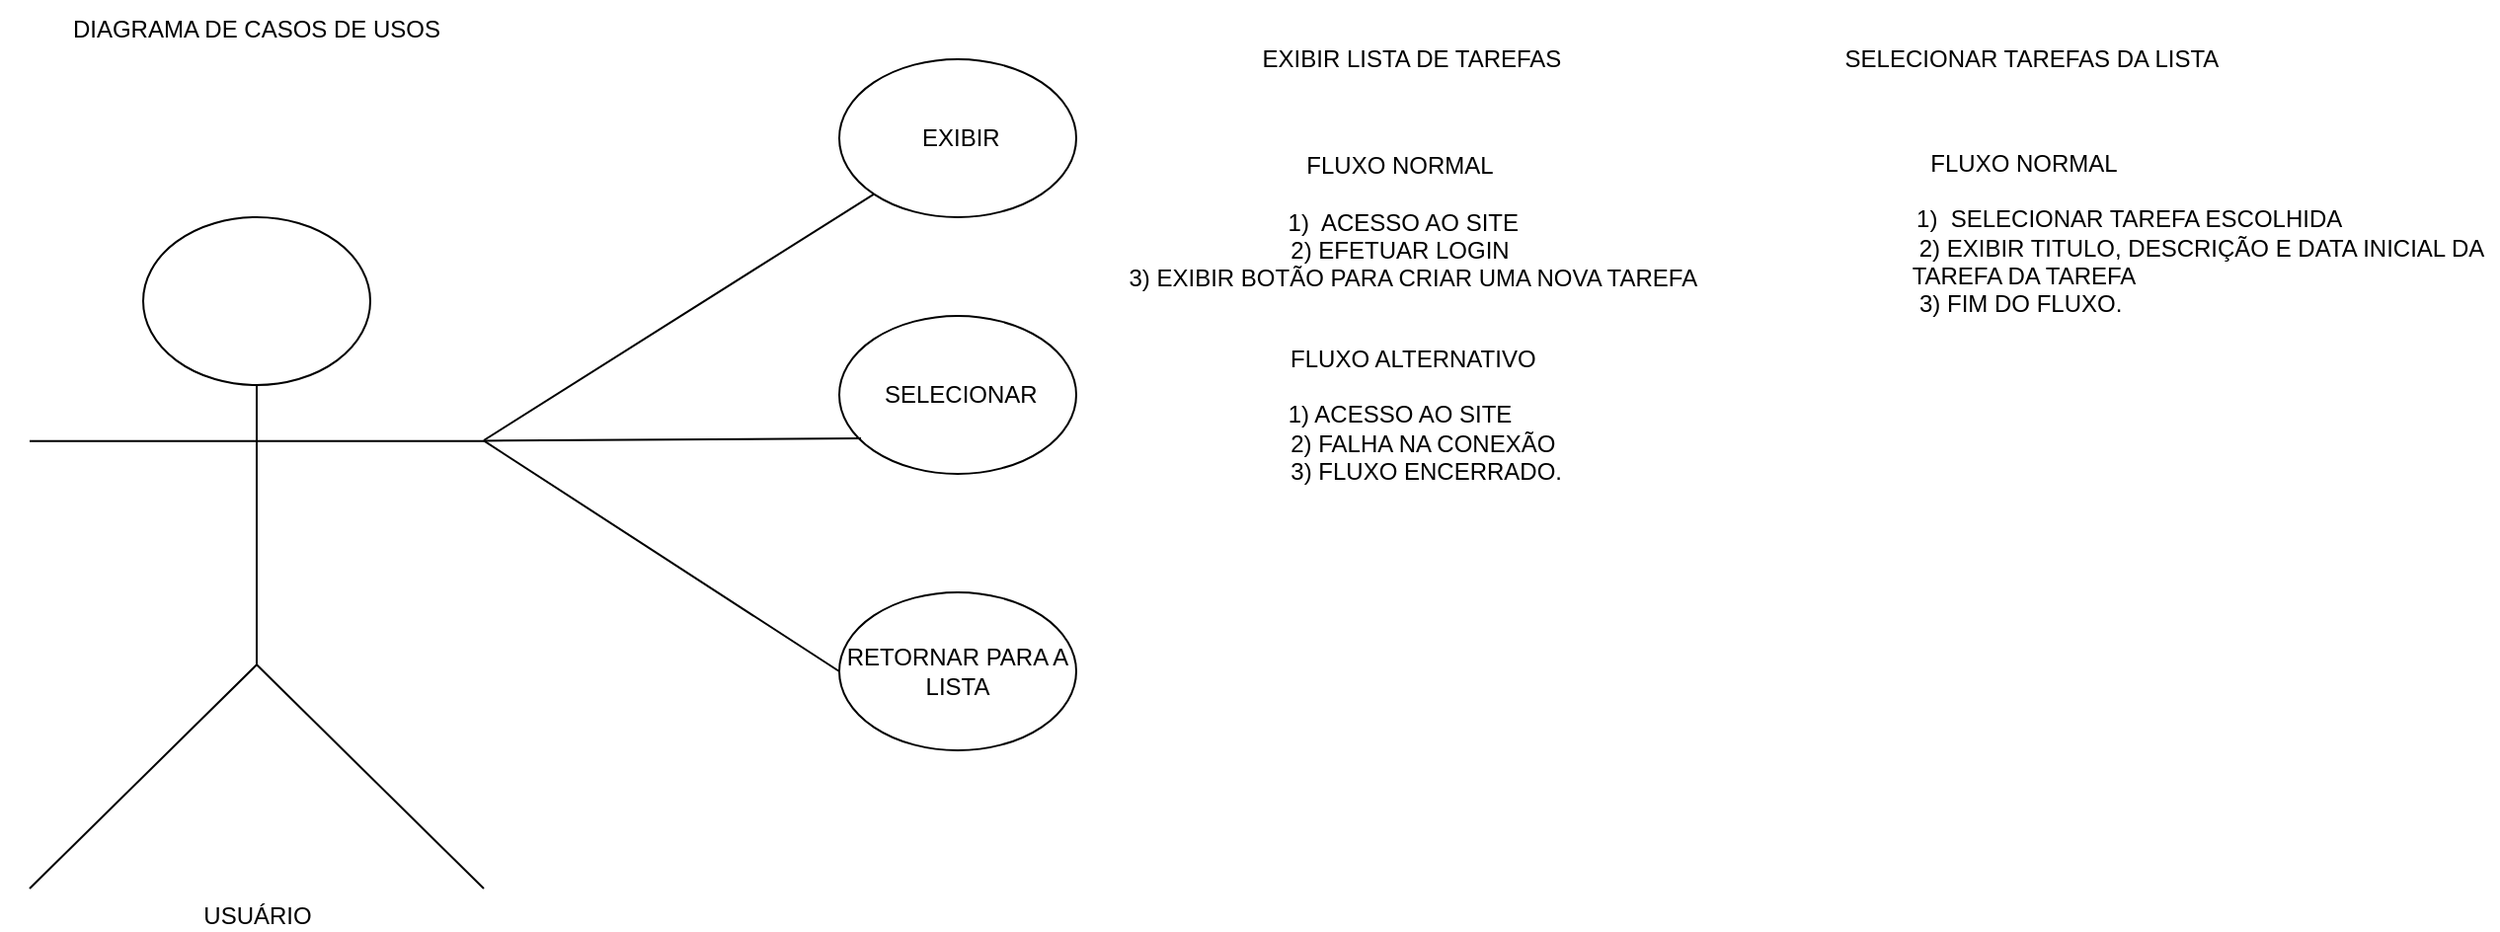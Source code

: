 <mxfile version="21.0.6" type="github">
  <diagram id="wFE0QG_FPsp0jaGvCLVb" name="Page-1">
    <mxGraphModel dx="1313" dy="1686" grid="1" gridSize="10" guides="1" tooltips="1" connect="1" arrows="1" fold="1" page="1" pageScale="1" pageWidth="850" pageHeight="1100" math="0" shadow="0">
      <root>
        <mxCell id="0" />
        <mxCell id="1" parent="0" />
        <mxCell id="Og9oae-aGa1iMv5LQP-v-4" value="USUÁRIO" style="shape=umlActor;verticalLabelPosition=bottom;verticalAlign=top;html=1;outlineConnect=0;" vertex="1" parent="1">
          <mxGeometry x="60" y="90" width="230" height="340" as="geometry" />
        </mxCell>
        <mxCell id="Og9oae-aGa1iMv5LQP-v-6" value="&amp;nbsp; EXIBIR&lt;span style=&quot;white-space: pre;&quot;&gt;	&lt;/span&gt;" style="ellipse;whiteSpace=wrap;html=1;align=center;" vertex="1" parent="1">
          <mxGeometry x="470" y="10" width="120" height="80" as="geometry" />
        </mxCell>
        <mxCell id="Og9oae-aGa1iMv5LQP-v-7" value="&amp;nbsp;SELECIONAR" style="ellipse;whiteSpace=wrap;html=1;" vertex="1" parent="1">
          <mxGeometry x="470" y="140" width="120" height="80" as="geometry" />
        </mxCell>
        <mxCell id="Og9oae-aGa1iMv5LQP-v-8" value="RETORNAR PARA A LISTA" style="ellipse;whiteSpace=wrap;html=1;" vertex="1" parent="1">
          <mxGeometry x="470" y="280" width="120" height="80" as="geometry" />
        </mxCell>
        <mxCell id="Og9oae-aGa1iMv5LQP-v-10" value="" style="endArrow=none;html=1;rounded=0;exitX=1;exitY=0.333;exitDx=0;exitDy=0;exitPerimeter=0;entryX=0;entryY=1;entryDx=0;entryDy=0;" edge="1" parent="1" target="Og9oae-aGa1iMv5LQP-v-6">
          <mxGeometry width="50" height="50" relative="1" as="geometry">
            <mxPoint x="290" y="203" as="sourcePoint" />
            <mxPoint x="470" y="100" as="targetPoint" />
          </mxGeometry>
        </mxCell>
        <mxCell id="Og9oae-aGa1iMv5LQP-v-13" value="" style="endArrow=none;html=1;rounded=0;exitX=1;exitY=0.333;exitDx=0;exitDy=0;exitPerimeter=0;entryX=0.092;entryY=0.775;entryDx=0;entryDy=0;entryPerimeter=0;" edge="1" parent="1" source="Og9oae-aGa1iMv5LQP-v-4" target="Og9oae-aGa1iMv5LQP-v-7">
          <mxGeometry width="50" height="50" relative="1" as="geometry">
            <mxPoint x="300" y="213" as="sourcePoint" />
            <mxPoint x="498" y="88" as="targetPoint" />
          </mxGeometry>
        </mxCell>
        <mxCell id="Og9oae-aGa1iMv5LQP-v-15" value="" style="endArrow=none;html=1;rounded=0;entryX=0;entryY=0.5;entryDx=0;entryDy=0;exitX=1;exitY=0.333;exitDx=0;exitDy=0;exitPerimeter=0;" edge="1" parent="1" source="Og9oae-aGa1iMv5LQP-v-4" target="Og9oae-aGa1iMv5LQP-v-8">
          <mxGeometry width="50" height="50" relative="1" as="geometry">
            <mxPoint x="300" y="210" as="sourcePoint" />
            <mxPoint x="438" y="220" as="targetPoint" />
          </mxGeometry>
        </mxCell>
        <mxCell id="Og9oae-aGa1iMv5LQP-v-22" value="&lt;br&gt;FLUXO NORMAL&lt;br&gt;&amp;nbsp;&lt;br&gt;&amp;nbsp; 1)&amp;nbsp; ACESSO AO SITE&amp;nbsp;&lt;br&gt;2) EFETUAR LOGIN&lt;br&gt;&amp;nbsp; &amp;nbsp; &amp;nbsp; 3) EXIBIR BOTÃO PARA CRIAR UMA NOVA TAREFA&amp;nbsp;&amp;nbsp;" style="text;html=1;strokeColor=none;fillColor=none;align=center;verticalAlign=middle;whiteSpace=wrap;rounded=0;" vertex="1" parent="1">
          <mxGeometry x="580" y="40" width="348" height="90" as="geometry" />
        </mxCell>
        <mxCell id="Og9oae-aGa1iMv5LQP-v-25" value="EXIBIR LISTA DE TAREFAS" style="text;html=1;strokeColor=none;fillColor=none;align=center;verticalAlign=middle;whiteSpace=wrap;rounded=0;" vertex="1" parent="1">
          <mxGeometry x="640" y="-10" width="240" height="40" as="geometry" />
        </mxCell>
        <mxCell id="Og9oae-aGa1iMv5LQP-v-26" value="&amp;nbsp; &amp;nbsp; FLUXO ALTERNATIVO&lt;br&gt;&lt;br&gt;1) ACESSO AO SITE&lt;br&gt;&amp;nbsp; &amp;nbsp; &amp;nbsp; &amp;nbsp;2) FALHA NA CONEXÃO&lt;br&gt;&amp;nbsp; &amp;nbsp; &amp;nbsp; &amp;nbsp; 3) FLUXO ENCERRADO." style="text;html=1;strokeColor=none;fillColor=none;align=center;verticalAlign=middle;whiteSpace=wrap;rounded=0;" vertex="1" parent="1">
          <mxGeometry x="634" y="150" width="240" height="79" as="geometry" />
        </mxCell>
        <mxCell id="Og9oae-aGa1iMv5LQP-v-27" value="SELECIONAR TAREFAS DA LISTA" style="text;html=1;strokeColor=none;fillColor=none;align=center;verticalAlign=middle;whiteSpace=wrap;rounded=0;" vertex="1" parent="1">
          <mxGeometry x="954" y="-10" width="240" height="40" as="geometry" />
        </mxCell>
        <mxCell id="Og9oae-aGa1iMv5LQP-v-28" value="&lt;br&gt;FLUXO NORMAL&lt;br&gt;&amp;nbsp;&lt;br&gt;&amp;nbsp; &amp;nbsp; &amp;nbsp; &amp;nbsp; &amp;nbsp; &amp;nbsp; &amp;nbsp; &amp;nbsp; &amp;nbsp; &amp;nbsp; &amp;nbsp; &amp;nbsp; &amp;nbsp; &amp;nbsp; &amp;nbsp; &amp;nbsp; 1)&amp;nbsp; SELECIONAR TAREFA ESCOLHIDA&lt;br&gt;&amp;nbsp; &amp;nbsp; &amp;nbsp; &amp;nbsp; &amp;nbsp; &amp;nbsp; &amp;nbsp; &amp;nbsp; &amp;nbsp; &amp;nbsp; &amp;nbsp; &amp;nbsp; &amp;nbsp; &amp;nbsp; &amp;nbsp; &amp;nbsp; &amp;nbsp; &amp;nbsp; &amp;nbsp; &amp;nbsp; &amp;nbsp; &amp;nbsp; &amp;nbsp; &amp;nbsp; &amp;nbsp; &amp;nbsp; &amp;nbsp; 2) EXIBIR TITULO, DESCRIÇÃO E DATA INICIAL DA TAREFA DA TAREFA&lt;br&gt;3) FIM DO FLUXO.&amp;nbsp;" style="text;html=1;strokeColor=none;fillColor=none;align=center;verticalAlign=middle;whiteSpace=wrap;rounded=0;" vertex="1" parent="1">
          <mxGeometry x="830" y="41" width="480" height="99" as="geometry" />
        </mxCell>
        <mxCell id="Og9oae-aGa1iMv5LQP-v-30" value="DIAGRAMA DE CASOS DE USOS" style="text;html=1;strokeColor=none;fillColor=none;align=center;verticalAlign=middle;whiteSpace=wrap;rounded=0;" vertex="1" parent="1">
          <mxGeometry x="45" y="-20" width="260" height="30" as="geometry" />
        </mxCell>
      </root>
    </mxGraphModel>
  </diagram>
</mxfile>
